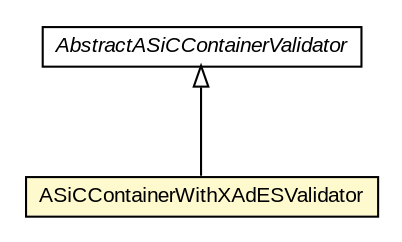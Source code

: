 #!/usr/local/bin/dot
#
# Class diagram 
# Generated by UMLGraph version R5_6-24-gf6e263 (http://www.umlgraph.org/)
#

digraph G {
	edge [fontname="arial",fontsize=10,labelfontname="arial",labelfontsize=10];
	node [fontname="arial",fontsize=10,shape=plaintext];
	nodesep=0.25;
	ranksep=0.5;
	// eu.europa.esig.dss.asic.validation.ASiCContainerWithXAdESValidator
	c103196 [label=<<table title="eu.europa.esig.dss.asic.validation.ASiCContainerWithXAdESValidator" border="0" cellborder="1" cellspacing="0" cellpadding="2" port="p" bgcolor="lemonChiffon" href="./ASiCContainerWithXAdESValidator.html">
		<tr><td><table border="0" cellspacing="0" cellpadding="1">
<tr><td align="center" balign="center"> ASiCContainerWithXAdESValidator </td></tr>
		</table></td></tr>
		</table>>, URL="./ASiCContainerWithXAdESValidator.html", fontname="arial", fontcolor="black", fontsize=10.0];
	// eu.europa.esig.dss.asic.validation.AbstractASiCContainerValidator
	c103198 [label=<<table title="eu.europa.esig.dss.asic.validation.AbstractASiCContainerValidator" border="0" cellborder="1" cellspacing="0" cellpadding="2" port="p" href="./AbstractASiCContainerValidator.html">
		<tr><td><table border="0" cellspacing="0" cellpadding="1">
<tr><td align="center" balign="center"><font face="arial italic"> AbstractASiCContainerValidator </font></td></tr>
		</table></td></tr>
		</table>>, URL="./AbstractASiCContainerValidator.html", fontname="arial", fontcolor="black", fontsize=10.0];
	//eu.europa.esig.dss.asic.validation.ASiCContainerWithXAdESValidator extends eu.europa.esig.dss.asic.validation.AbstractASiCContainerValidator
	c103198:p -> c103196:p [dir=back,arrowtail=empty];
}

